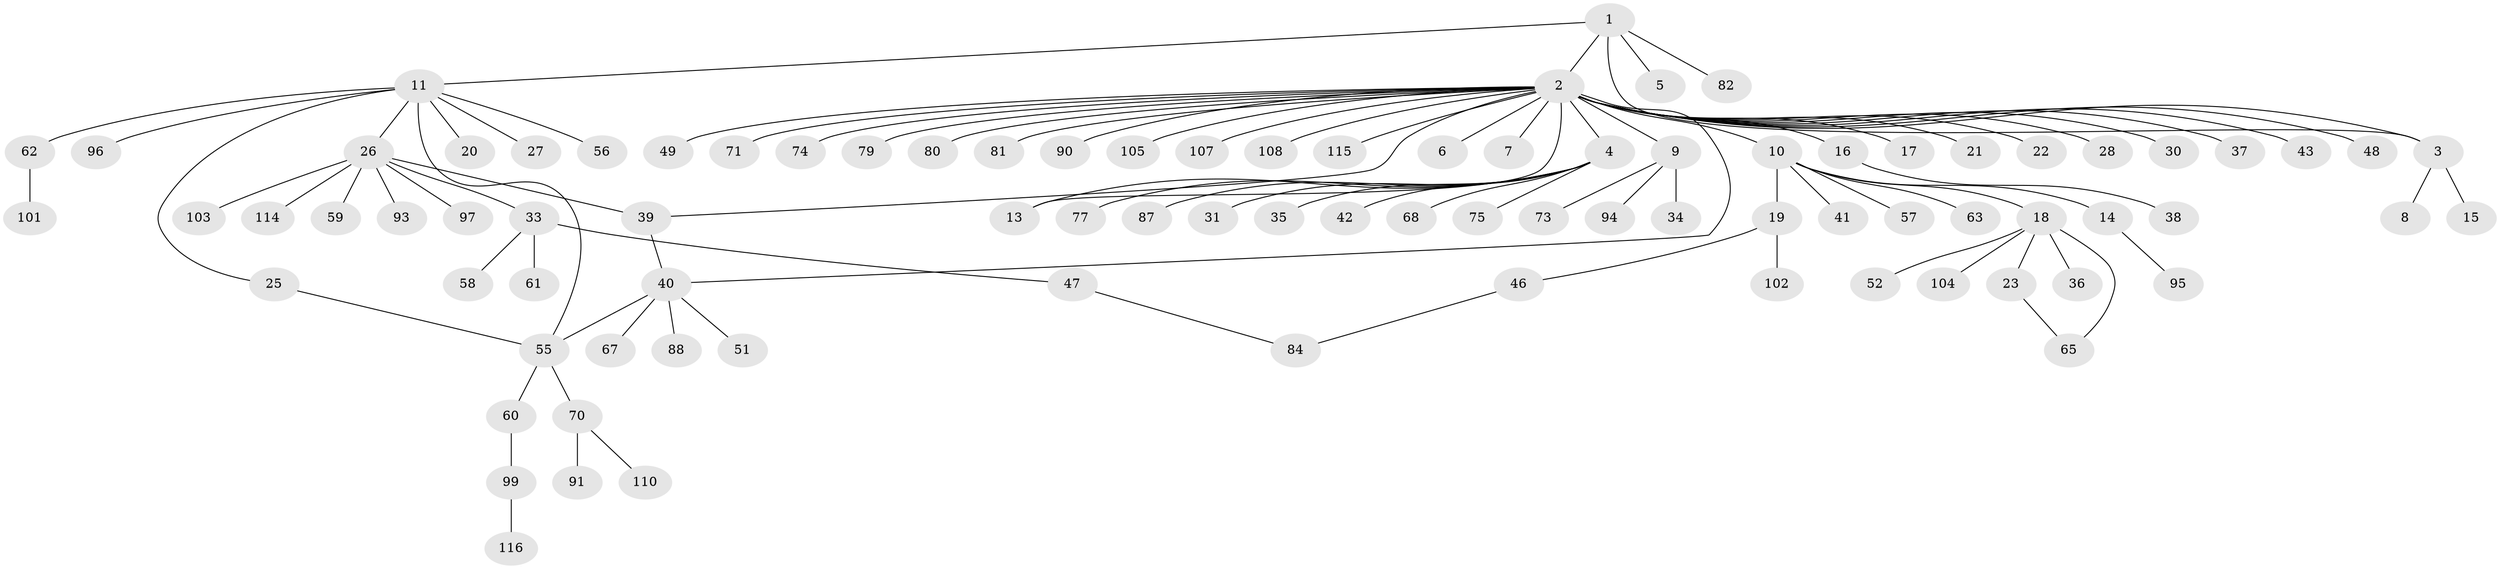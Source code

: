 // Generated by graph-tools (version 1.1) at 2025/23/03/03/25 07:23:50]
// undirected, 89 vertices, 96 edges
graph export_dot {
graph [start="1"]
  node [color=gray90,style=filled];
  1 [super="+109"];
  2 [super="+64"];
  3 [super="+111"];
  4 [super="+86"];
  5 [super="+83"];
  6 [super="+89"];
  7;
  8 [super="+12"];
  9 [super="+53"];
  10 [super="+92"];
  11 [super="+24"];
  13 [super="+106"];
  14 [super="+32"];
  15;
  16 [super="+98"];
  17;
  18 [super="+112"];
  19 [super="+113"];
  20 [super="+69"];
  21;
  22;
  23 [super="+54"];
  25;
  26 [super="+29"];
  27;
  28;
  30;
  31;
  33 [super="+45"];
  34;
  35 [super="+78"];
  36;
  37;
  38;
  39 [super="+44"];
  40 [super="+50"];
  41;
  42;
  43;
  46;
  47 [super="+66"];
  48;
  49;
  51;
  52;
  55 [super="+72"];
  56;
  57;
  58;
  59;
  60;
  61;
  62;
  63;
  65 [super="+76"];
  67;
  68;
  70 [super="+85"];
  71;
  73;
  74;
  75;
  77;
  79;
  80;
  81 [super="+100"];
  82;
  84;
  87;
  88;
  90;
  91;
  93;
  94;
  95;
  96;
  97;
  99;
  101;
  102;
  103;
  104;
  105;
  107;
  108;
  110;
  114;
  115;
  116;
  1 -- 2;
  1 -- 3;
  1 -- 5;
  1 -- 11;
  1 -- 82;
  2 -- 3;
  2 -- 4;
  2 -- 6;
  2 -- 7;
  2 -- 9;
  2 -- 10;
  2 -- 13;
  2 -- 16;
  2 -- 17;
  2 -- 21;
  2 -- 22;
  2 -- 28;
  2 -- 30;
  2 -- 37;
  2 -- 39;
  2 -- 40;
  2 -- 43;
  2 -- 48;
  2 -- 49;
  2 -- 71;
  2 -- 74;
  2 -- 79;
  2 -- 80;
  2 -- 81;
  2 -- 90;
  2 -- 105;
  2 -- 107;
  2 -- 108;
  2 -- 115;
  3 -- 8;
  3 -- 15;
  4 -- 13;
  4 -- 31;
  4 -- 35;
  4 -- 42;
  4 -- 68;
  4 -- 75;
  4 -- 77;
  4 -- 87;
  9 -- 34;
  9 -- 73;
  9 -- 94;
  10 -- 14;
  10 -- 18;
  10 -- 19;
  10 -- 41;
  10 -- 57;
  10 -- 63;
  11 -- 20;
  11 -- 26;
  11 -- 55;
  11 -- 56;
  11 -- 62;
  11 -- 96;
  11 -- 25;
  11 -- 27;
  14 -- 95;
  16 -- 38;
  18 -- 23;
  18 -- 36;
  18 -- 52;
  18 -- 65;
  18 -- 104;
  19 -- 46;
  19 -- 102;
  23 -- 65;
  25 -- 55;
  26 -- 39 [weight=2];
  26 -- 59;
  26 -- 93;
  26 -- 33;
  26 -- 97;
  26 -- 114;
  26 -- 103;
  33 -- 47;
  33 -- 61;
  33 -- 58;
  39 -- 40;
  40 -- 51;
  40 -- 67;
  40 -- 88;
  40 -- 55;
  46 -- 84;
  47 -- 84;
  55 -- 60;
  55 -- 70;
  60 -- 99;
  62 -- 101;
  70 -- 91;
  70 -- 110;
  99 -- 116;
}
